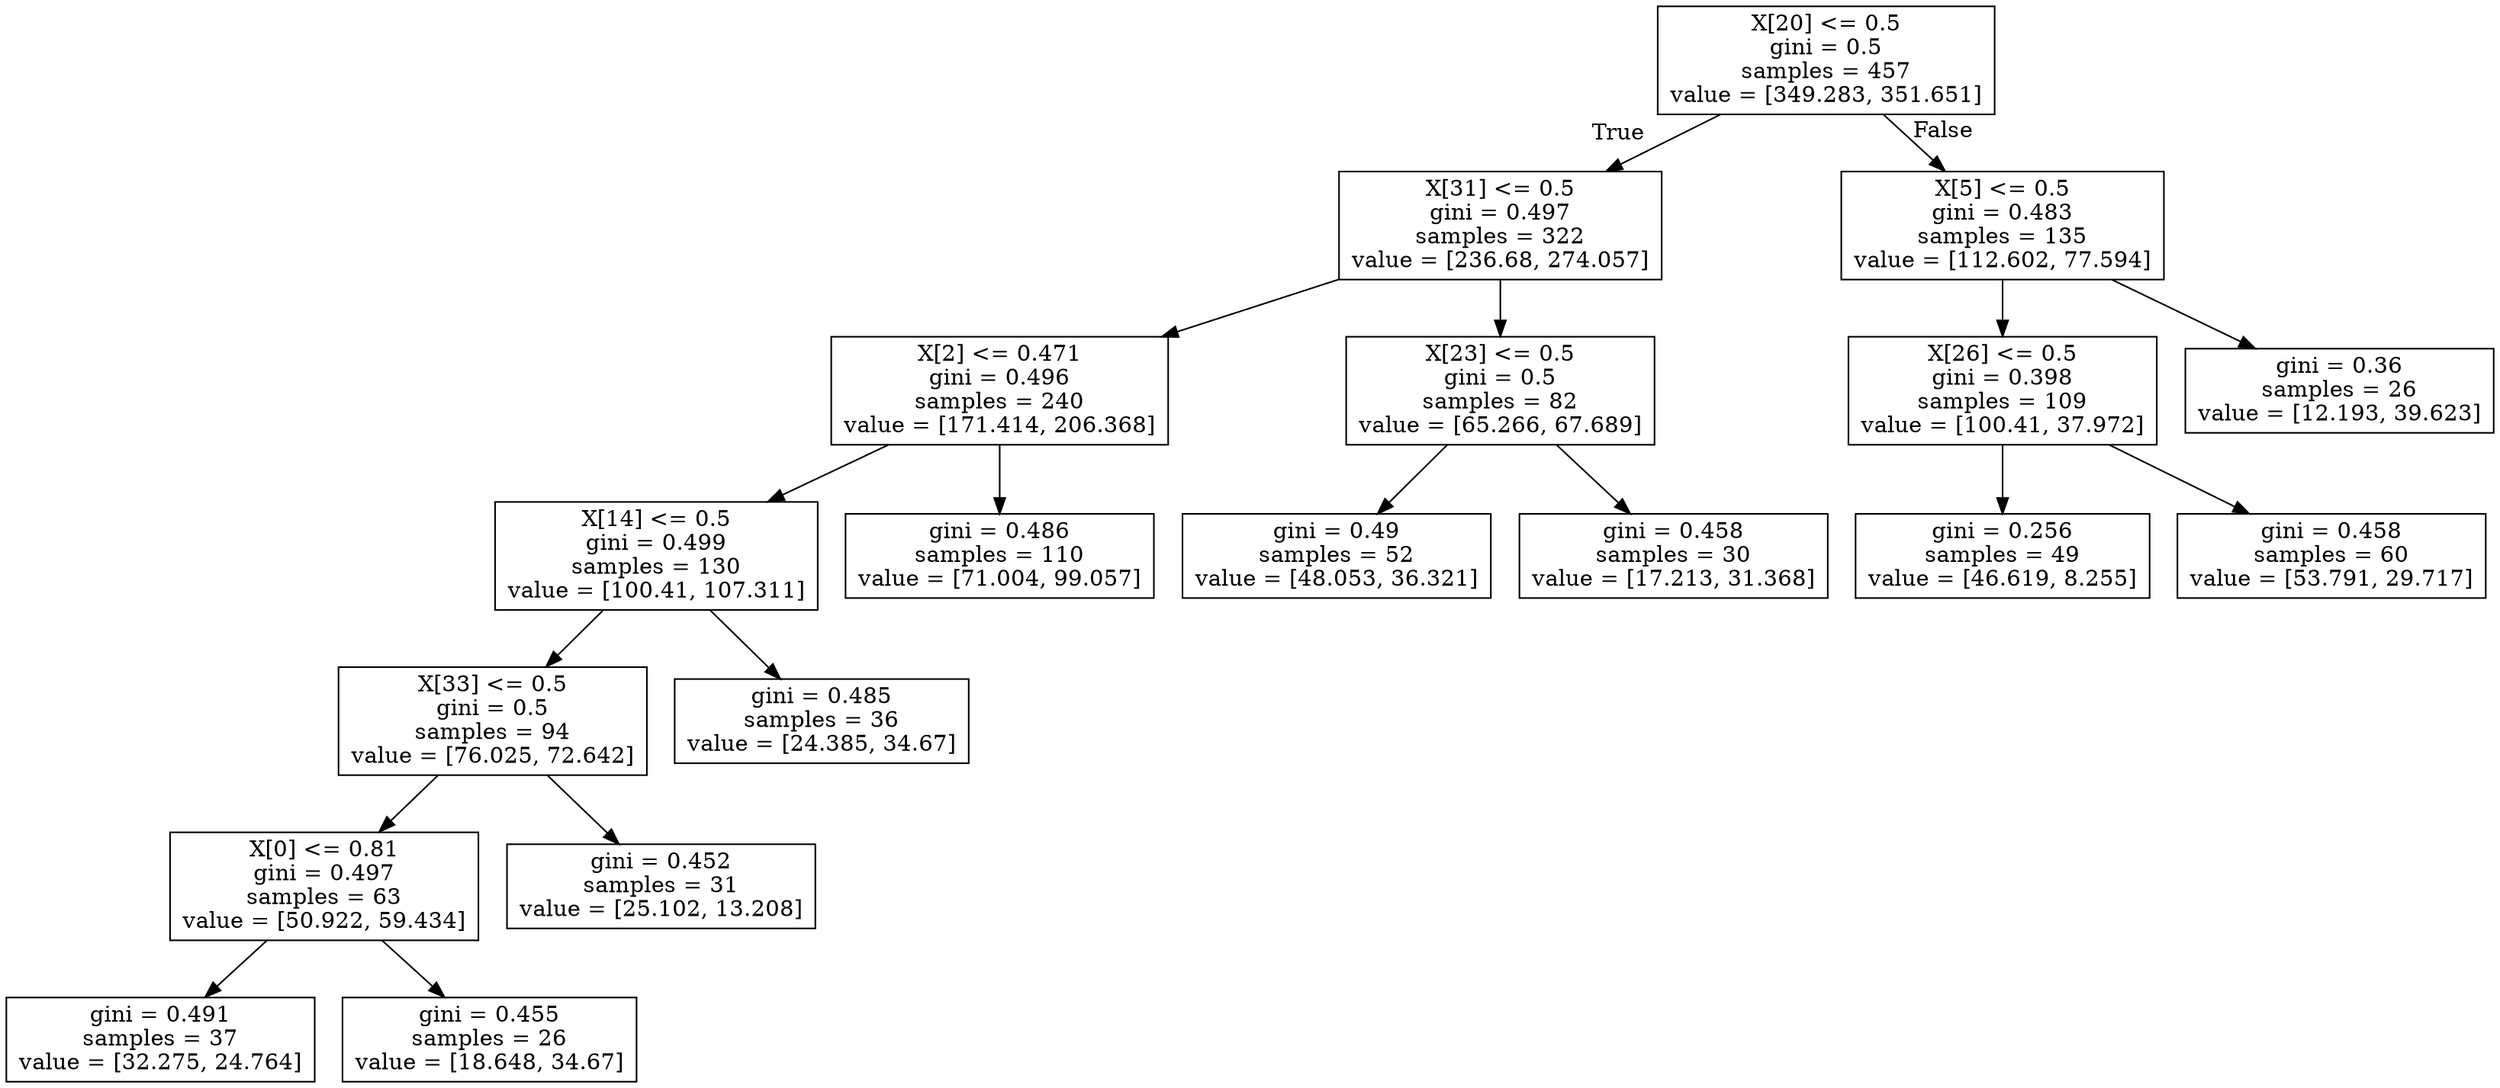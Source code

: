 digraph Tree {
node [shape=box] ;
0 [label="X[20] <= 0.5\ngini = 0.5\nsamples = 457\nvalue = [349.283, 351.651]"] ;
1 [label="X[31] <= 0.5\ngini = 0.497\nsamples = 322\nvalue = [236.68, 274.057]"] ;
0 -> 1 [labeldistance=2.5, labelangle=45, headlabel="True"] ;
2 [label="X[2] <= 0.471\ngini = 0.496\nsamples = 240\nvalue = [171.414, 206.368]"] ;
1 -> 2 ;
3 [label="X[14] <= 0.5\ngini = 0.499\nsamples = 130\nvalue = [100.41, 107.311]"] ;
2 -> 3 ;
4 [label="X[33] <= 0.5\ngini = 0.5\nsamples = 94\nvalue = [76.025, 72.642]"] ;
3 -> 4 ;
5 [label="X[0] <= 0.81\ngini = 0.497\nsamples = 63\nvalue = [50.922, 59.434]"] ;
4 -> 5 ;
6 [label="gini = 0.491\nsamples = 37\nvalue = [32.275, 24.764]"] ;
5 -> 6 ;
7 [label="gini = 0.455\nsamples = 26\nvalue = [18.648, 34.67]"] ;
5 -> 7 ;
8 [label="gini = 0.452\nsamples = 31\nvalue = [25.102, 13.208]"] ;
4 -> 8 ;
9 [label="gini = 0.485\nsamples = 36\nvalue = [24.385, 34.67]"] ;
3 -> 9 ;
10 [label="gini = 0.486\nsamples = 110\nvalue = [71.004, 99.057]"] ;
2 -> 10 ;
11 [label="X[23] <= 0.5\ngini = 0.5\nsamples = 82\nvalue = [65.266, 67.689]"] ;
1 -> 11 ;
12 [label="gini = 0.49\nsamples = 52\nvalue = [48.053, 36.321]"] ;
11 -> 12 ;
13 [label="gini = 0.458\nsamples = 30\nvalue = [17.213, 31.368]"] ;
11 -> 13 ;
14 [label="X[5] <= 0.5\ngini = 0.483\nsamples = 135\nvalue = [112.602, 77.594]"] ;
0 -> 14 [labeldistance=2.5, labelangle=-45, headlabel="False"] ;
15 [label="X[26] <= 0.5\ngini = 0.398\nsamples = 109\nvalue = [100.41, 37.972]"] ;
14 -> 15 ;
16 [label="gini = 0.256\nsamples = 49\nvalue = [46.619, 8.255]"] ;
15 -> 16 ;
17 [label="gini = 0.458\nsamples = 60\nvalue = [53.791, 29.717]"] ;
15 -> 17 ;
18 [label="gini = 0.36\nsamples = 26\nvalue = [12.193, 39.623]"] ;
14 -> 18 ;
}